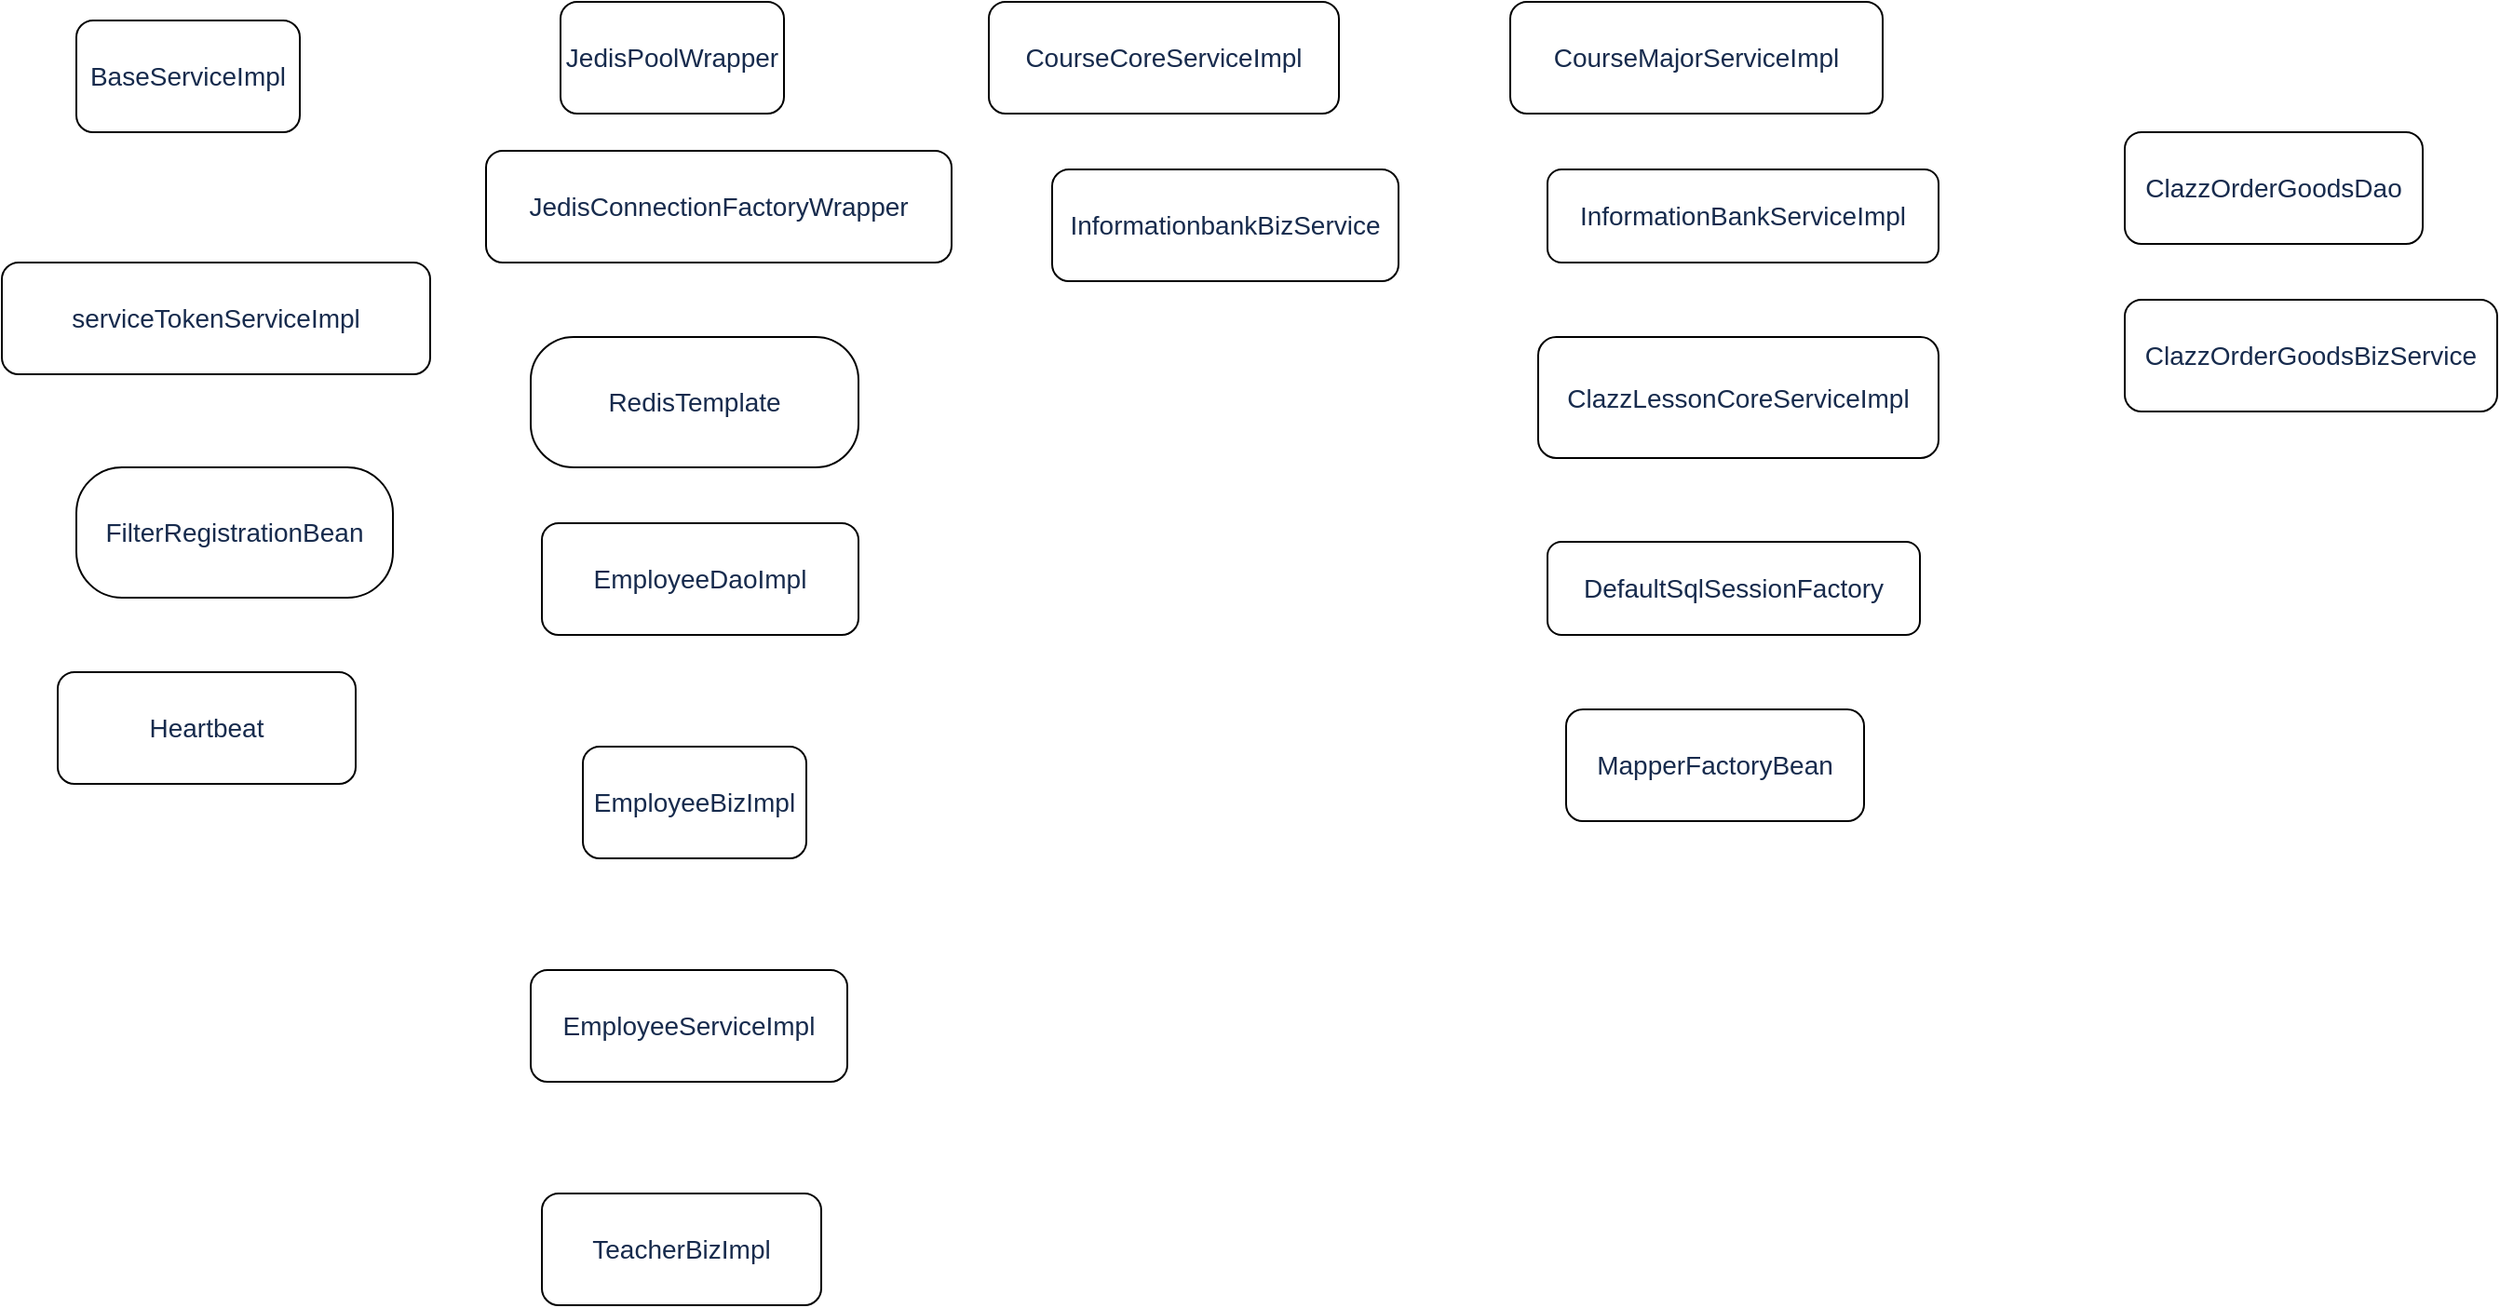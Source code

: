 <mxfile version="14.1.9" type="github">
  <diagram id="prtHgNgQTEPvFCAcTncT" name="Page-1">
    <mxGraphModel dx="946" dy="442" grid="1" gridSize="10" guides="1" tooltips="1" connect="1" arrows="1" fold="1" page="1" pageScale="1" pageWidth="3300" pageHeight="4681" math="0" shadow="0">
      <root>
        <mxCell id="0" />
        <mxCell id="1" parent="0" />
        <mxCell id="YcmoeB8cuKXgxBo_Db_2-1" value="&lt;span style=&quot;color: rgb(23 , 43 , 77) ; font-family: , , &amp;#34;segoe ui&amp;#34; , &amp;#34;roboto&amp;#34; , &amp;#34;oxygen&amp;#34; , &amp;#34;ubuntu&amp;#34; , &amp;#34;fira sans&amp;#34; , &amp;#34;droid sans&amp;#34; , &amp;#34;helvetica neue&amp;#34; , sans-serif ; font-size: 14px ; text-align: left ; background-color: rgb(255 , 255 , 255)&quot;&gt;serviceTokenServiceImpl&lt;/span&gt;" style="rounded=1;whiteSpace=wrap;html=1;" vertex="1" parent="1">
          <mxGeometry x="10" y="280" width="230" height="60" as="geometry" />
        </mxCell>
        <mxCell id="YcmoeB8cuKXgxBo_Db_2-2" value="&lt;span style=&quot;color: rgb(23 , 43 , 77) ; font-family: , , &amp;#34;segoe ui&amp;#34; , &amp;#34;roboto&amp;#34; , &amp;#34;oxygen&amp;#34; , &amp;#34;ubuntu&amp;#34; , &amp;#34;fira sans&amp;#34; , &amp;#34;droid sans&amp;#34; , &amp;#34;helvetica neue&amp;#34; , sans-serif ; font-size: 14px ; text-align: left ; background-color: rgb(255 , 255 , 255)&quot;&gt;FilterRegistrationBean&lt;/span&gt;" style="rounded=1;whiteSpace=wrap;html=1;arcSize=35;" vertex="1" parent="1">
          <mxGeometry x="50" y="390" width="170" height="70" as="geometry" />
        </mxCell>
        <mxCell id="YcmoeB8cuKXgxBo_Db_2-3" value="&lt;span style=&quot;color: rgb(23 , 43 , 77) ; font-family: , , &amp;#34;segoe ui&amp;#34; , &amp;#34;roboto&amp;#34; , &amp;#34;oxygen&amp;#34; , &amp;#34;ubuntu&amp;#34; , &amp;#34;fira sans&amp;#34; , &amp;#34;droid sans&amp;#34; , &amp;#34;helvetica neue&amp;#34; , sans-serif ; font-size: 14px ; text-align: left ; background-color: rgb(255 , 255 , 255)&quot;&gt;BaseServiceImpl&lt;/span&gt;" style="rounded=1;whiteSpace=wrap;html=1;" vertex="1" parent="1">
          <mxGeometry x="50" y="150" width="120" height="60" as="geometry" />
        </mxCell>
        <mxCell id="YcmoeB8cuKXgxBo_Db_2-4" value="&lt;span style=&quot;color: rgb(23 , 43 , 77) ; font-family: , , &amp;#34;segoe ui&amp;#34; , &amp;#34;roboto&amp;#34; , &amp;#34;oxygen&amp;#34; , &amp;#34;ubuntu&amp;#34; , &amp;#34;fira sans&amp;#34; , &amp;#34;droid sans&amp;#34; , &amp;#34;helvetica neue&amp;#34; , sans-serif ; font-size: 14px ; text-align: left ; background-color: rgb(255 , 255 , 255)&quot;&gt;JedisPoolWrapper&lt;/span&gt;" style="rounded=1;whiteSpace=wrap;html=1;" vertex="1" parent="1">
          <mxGeometry x="310" y="140" width="120" height="60" as="geometry" />
        </mxCell>
        <mxCell id="YcmoeB8cuKXgxBo_Db_2-6" value="&lt;span style=&quot;color: rgb(23 , 43 , 77) ; font-family: , , &amp;#34;segoe ui&amp;#34; , &amp;#34;roboto&amp;#34; , &amp;#34;oxygen&amp;#34; , &amp;#34;ubuntu&amp;#34; , &amp;#34;fira sans&amp;#34; , &amp;#34;droid sans&amp;#34; , &amp;#34;helvetica neue&amp;#34; , sans-serif ; font-size: 14px ; text-align: left ; background-color: rgb(255 , 255 , 255)&quot;&gt;JedisConnectionFactoryWrapper&lt;/span&gt;" style="rounded=1;whiteSpace=wrap;html=1;" vertex="1" parent="1">
          <mxGeometry x="270" y="220" width="250" height="60" as="geometry" />
        </mxCell>
        <mxCell id="YcmoeB8cuKXgxBo_Db_2-7" value="&lt;span style=&quot;color: rgb(23 , 43 , 77) ; font-family: , , &amp;#34;segoe ui&amp;#34; , &amp;#34;roboto&amp;#34; , &amp;#34;oxygen&amp;#34; , &amp;#34;ubuntu&amp;#34; , &amp;#34;fira sans&amp;#34; , &amp;#34;droid sans&amp;#34; , &amp;#34;helvetica neue&amp;#34; , sans-serif ; font-size: 14px ; text-align: left ; background-color: rgb(255 , 255 , 255)&quot;&gt;RedisTemplate&lt;/span&gt;" style="rounded=1;whiteSpace=wrap;html=1;arcSize=33;" vertex="1" parent="1">
          <mxGeometry x="294" y="320" width="176" height="70" as="geometry" />
        </mxCell>
        <mxCell id="YcmoeB8cuKXgxBo_Db_2-8" value="&lt;span style=&quot;color: rgb(23 , 43 , 77) ; font-family: , , &amp;#34;segoe ui&amp;#34; , &amp;#34;roboto&amp;#34; , &amp;#34;oxygen&amp;#34; , &amp;#34;ubuntu&amp;#34; , &amp;#34;fira sans&amp;#34; , &amp;#34;droid sans&amp;#34; , &amp;#34;helvetica neue&amp;#34; , sans-serif ; font-size: 14px ; text-align: left ; background-color: rgb(255 , 255 , 255)&quot;&gt;EmployeeDaoImpl&lt;/span&gt;" style="rounded=1;whiteSpace=wrap;html=1;" vertex="1" parent="1">
          <mxGeometry x="300" y="420" width="170" height="60" as="geometry" />
        </mxCell>
        <mxCell id="YcmoeB8cuKXgxBo_Db_2-10" value="&lt;span style=&quot;color: rgb(23 , 43 , 77) ; font-family: , , &amp;#34;segoe ui&amp;#34; , &amp;#34;roboto&amp;#34; , &amp;#34;oxygen&amp;#34; , &amp;#34;ubuntu&amp;#34; , &amp;#34;fira sans&amp;#34; , &amp;#34;droid sans&amp;#34; , &amp;#34;helvetica neue&amp;#34; , sans-serif ; font-size: 14px ; text-align: left ; background-color: rgb(255 , 255 , 255)&quot;&gt;EmployeeBizImpl&lt;/span&gt;" style="rounded=1;whiteSpace=wrap;html=1;" vertex="1" parent="1">
          <mxGeometry x="322" y="540" width="120" height="60" as="geometry" />
        </mxCell>
        <mxCell id="YcmoeB8cuKXgxBo_Db_2-12" value="&lt;span style=&quot;color: rgb(23 , 43 , 77) ; font-family: , , &amp;#34;segoe ui&amp;#34; , &amp;#34;roboto&amp;#34; , &amp;#34;oxygen&amp;#34; , &amp;#34;ubuntu&amp;#34; , &amp;#34;fira sans&amp;#34; , &amp;#34;droid sans&amp;#34; , &amp;#34;helvetica neue&amp;#34; , sans-serif ; font-size: 14px ; text-align: left ; background-color: rgb(255 , 255 , 255)&quot;&gt;EmployeeServiceImpl&lt;/span&gt;" style="rounded=1;whiteSpace=wrap;html=1;" vertex="1" parent="1">
          <mxGeometry x="294" y="660" width="170" height="60" as="geometry" />
        </mxCell>
        <mxCell id="YcmoeB8cuKXgxBo_Db_2-13" value="&lt;span style=&quot;color: rgb(23 , 43 , 77) ; font-family: , , &amp;#34;segoe ui&amp;#34; , &amp;#34;roboto&amp;#34; , &amp;#34;oxygen&amp;#34; , &amp;#34;ubuntu&amp;#34; , &amp;#34;fira sans&amp;#34; , &amp;#34;droid sans&amp;#34; , &amp;#34;helvetica neue&amp;#34; , sans-serif ; font-size: 14px ; text-align: left ; background-color: rgb(255 , 255 , 255)&quot;&gt;TeacherBizImpl&lt;/span&gt;" style="rounded=1;whiteSpace=wrap;html=1;" vertex="1" parent="1">
          <mxGeometry x="300" y="780" width="150" height="60" as="geometry" />
        </mxCell>
        <mxCell id="YcmoeB8cuKXgxBo_Db_2-14" value="&lt;span style=&quot;color: rgb(23 , 43 , 77) ; font-family: , , &amp;#34;segoe ui&amp;#34; , &amp;#34;roboto&amp;#34; , &amp;#34;oxygen&amp;#34; , &amp;#34;ubuntu&amp;#34; , &amp;#34;fira sans&amp;#34; , &amp;#34;droid sans&amp;#34; , &amp;#34;helvetica neue&amp;#34; , sans-serif ; font-size: 14px ; text-align: left ; background-color: rgb(255 , 255 , 255)&quot;&gt;CourseCoreServiceImpl&lt;/span&gt;" style="rounded=1;whiteSpace=wrap;html=1;" vertex="1" parent="1">
          <mxGeometry x="540" y="140" width="188" height="60" as="geometry" />
        </mxCell>
        <mxCell id="YcmoeB8cuKXgxBo_Db_2-15" value="&lt;span style=&quot;color: rgb(23 , 43 , 77) ; font-family: , , &amp;#34;segoe ui&amp;#34; , &amp;#34;roboto&amp;#34; , &amp;#34;oxygen&amp;#34; , &amp;#34;ubuntu&amp;#34; , &amp;#34;fira sans&amp;#34; , &amp;#34;droid sans&amp;#34; , &amp;#34;helvetica neue&amp;#34; , sans-serif ; font-size: 14px ; text-align: left ; background-color: rgb(255 , 255 , 255)&quot;&gt;InformationbankBizService&lt;/span&gt;" style="rounded=1;whiteSpace=wrap;html=1;" vertex="1" parent="1">
          <mxGeometry x="574" y="230" width="186" height="60" as="geometry" />
        </mxCell>
        <mxCell id="YcmoeB8cuKXgxBo_Db_2-16" value="&lt;span style=&quot;color: rgb(23 , 43 , 77) ; font-family: , , &amp;#34;segoe ui&amp;#34; , &amp;#34;roboto&amp;#34; , &amp;#34;oxygen&amp;#34; , &amp;#34;ubuntu&amp;#34; , &amp;#34;fira sans&amp;#34; , &amp;#34;droid sans&amp;#34; , &amp;#34;helvetica neue&amp;#34; , sans-serif ; font-size: 14px ; text-align: left ; background-color: rgb(255 , 255 , 255)&quot;&gt;Heartbeat&lt;/span&gt;" style="rounded=1;whiteSpace=wrap;html=1;" vertex="1" parent="1">
          <mxGeometry x="40" y="500" width="160" height="60" as="geometry" />
        </mxCell>
        <mxCell id="YcmoeB8cuKXgxBo_Db_2-17" value="&lt;span style=&quot;color: rgb(23 , 43 , 77) ; font-family: , , &amp;#34;segoe ui&amp;#34; , &amp;#34;roboto&amp;#34; , &amp;#34;oxygen&amp;#34; , &amp;#34;ubuntu&amp;#34; , &amp;#34;fira sans&amp;#34; , &amp;#34;droid sans&amp;#34; , &amp;#34;helvetica neue&amp;#34; , sans-serif ; font-size: 14px ; text-align: left ; background-color: rgb(255 , 255 , 255)&quot;&gt;CourseMajorServiceImpl&lt;/span&gt;" style="rounded=1;whiteSpace=wrap;html=1;" vertex="1" parent="1">
          <mxGeometry x="820" y="140" width="200" height="60" as="geometry" />
        </mxCell>
        <mxCell id="YcmoeB8cuKXgxBo_Db_2-18" value="&lt;span style=&quot;color: rgb(23 , 43 , 77) ; font-family: , , &amp;#34;segoe ui&amp;#34; , &amp;#34;roboto&amp;#34; , &amp;#34;oxygen&amp;#34; , &amp;#34;ubuntu&amp;#34; , &amp;#34;fira sans&amp;#34; , &amp;#34;droid sans&amp;#34; , &amp;#34;helvetica neue&amp;#34; , sans-serif ; font-size: 14px ; text-align: left ; background-color: rgb(255 , 255 , 255)&quot;&gt;InformationBankServiceImpl&lt;/span&gt;" style="rounded=1;whiteSpace=wrap;html=1;" vertex="1" parent="1">
          <mxGeometry x="840" y="230" width="210" height="50" as="geometry" />
        </mxCell>
        <mxCell id="YcmoeB8cuKXgxBo_Db_2-19" value="&lt;span style=&quot;color: rgb(23 , 43 , 77) ; font-family: , , &amp;#34;segoe ui&amp;#34; , &amp;#34;roboto&amp;#34; , &amp;#34;oxygen&amp;#34; , &amp;#34;ubuntu&amp;#34; , &amp;#34;fira sans&amp;#34; , &amp;#34;droid sans&amp;#34; , &amp;#34;helvetica neue&amp;#34; , sans-serif ; font-size: 14px ; text-align: left ; background-color: rgb(255 , 255 , 255)&quot;&gt;ClazzLessonCoreServiceImpl&lt;/span&gt;" style="rounded=1;whiteSpace=wrap;html=1;" vertex="1" parent="1">
          <mxGeometry x="835" y="320" width="215" height="65" as="geometry" />
        </mxCell>
        <mxCell id="YcmoeB8cuKXgxBo_Db_2-20" value="&lt;span style=&quot;color: rgb(23 , 43 , 77) ; font-family: , , &amp;#34;segoe ui&amp;#34; , &amp;#34;roboto&amp;#34; , &amp;#34;oxygen&amp;#34; , &amp;#34;ubuntu&amp;#34; , &amp;#34;fira sans&amp;#34; , &amp;#34;droid sans&amp;#34; , &amp;#34;helvetica neue&amp;#34; , sans-serif ; font-size: 14px ; text-align: left ; background-color: rgb(255 , 255 , 255)&quot;&gt;DefaultSqlSessionFactory&lt;/span&gt;" style="rounded=1;whiteSpace=wrap;html=1;" vertex="1" parent="1">
          <mxGeometry x="840" y="430" width="200" height="50" as="geometry" />
        </mxCell>
        <mxCell id="YcmoeB8cuKXgxBo_Db_2-21" value="&lt;span style=&quot;color: rgb(23 , 43 , 77) ; font-family: , , &amp;#34;segoe ui&amp;#34; , &amp;#34;roboto&amp;#34; , &amp;#34;oxygen&amp;#34; , &amp;#34;ubuntu&amp;#34; , &amp;#34;fira sans&amp;#34; , &amp;#34;droid sans&amp;#34; , &amp;#34;helvetica neue&amp;#34; , sans-serif ; font-size: 14px ; text-align: left ; background-color: rgb(255 , 255 , 255)&quot;&gt;MapperFactoryBean&lt;/span&gt;" style="rounded=1;whiteSpace=wrap;html=1;" vertex="1" parent="1">
          <mxGeometry x="850" y="520" width="160" height="60" as="geometry" />
        </mxCell>
        <mxCell id="YcmoeB8cuKXgxBo_Db_2-22" value="&lt;span style=&quot;color: rgb(23 , 43 , 77) ; font-family: , , &amp;#34;segoe ui&amp;#34; , &amp;#34;roboto&amp;#34; , &amp;#34;oxygen&amp;#34; , &amp;#34;ubuntu&amp;#34; , &amp;#34;fira sans&amp;#34; , &amp;#34;droid sans&amp;#34; , &amp;#34;helvetica neue&amp;#34; , sans-serif ; font-size: 14px ; text-align: left ; background-color: rgb(255 , 255 , 255)&quot;&gt;ClazzOrderGoodsDao&lt;/span&gt;" style="rounded=1;whiteSpace=wrap;html=1;" vertex="1" parent="1">
          <mxGeometry x="1150" y="210" width="160" height="60" as="geometry" />
        </mxCell>
        <mxCell id="YcmoeB8cuKXgxBo_Db_2-23" value="&lt;span style=&quot;color: rgb(23 , 43 , 77) ; font-family: , , &amp;#34;segoe ui&amp;#34; , &amp;#34;roboto&amp;#34; , &amp;#34;oxygen&amp;#34; , &amp;#34;ubuntu&amp;#34; , &amp;#34;fira sans&amp;#34; , &amp;#34;droid sans&amp;#34; , &amp;#34;helvetica neue&amp;#34; , sans-serif ; font-size: 14px ; text-align: left ; background-color: rgb(255 , 255 , 255)&quot;&gt;ClazzOrderGoodsBizService&lt;/span&gt;" style="rounded=1;whiteSpace=wrap;html=1;" vertex="1" parent="1">
          <mxGeometry x="1150" y="300" width="200" height="60" as="geometry" />
        </mxCell>
      </root>
    </mxGraphModel>
  </diagram>
</mxfile>

